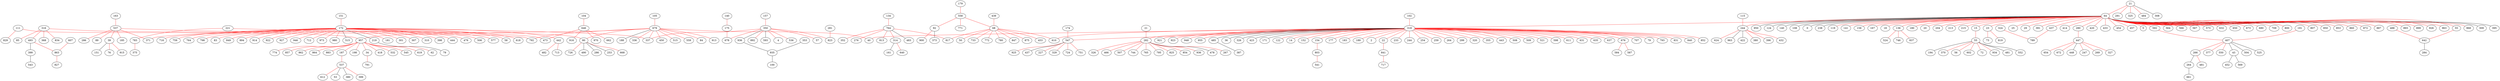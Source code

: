 strict graph "" {
	graph ["edge"="{'color': ''}",
		file="tmp_workspace/layers/EU_core_Layer_3_drawing.dot",
		"graph"="{'edge': '{}', 'file': 'tmp_workspace/layers/EU_core_Layer_3_drawing.dot', 'graph': \"{'file': 'tmp_workspace/layers/EU_core_Layer_\
2_drawing_improved.dot'}\", 'node': \"{'height': '', 'level': '', 'pos': '', 'width': ''}\"}",
		"node"="{'height': '', 'label': '\\N', 'level': '', 'pos': '', 'width': ''}"
	];
	node [label="\N"];
	10	 [height=0.05,
		label=21,
		level=1,
		pos="-2692.729999999995,-750.3499999999949",
		width=0.05];
	13	 [height=0.05,
		label=64,
		level=1,
		pos="-162.0800000000063,-27.659999999997126",
		width=0.05];
	10 -- 13	 [color=red];
	291	 [level=2,
		pos="-3087.47190602623,-1071.0305858189545"];
	10 -- 291	 [color=red];
	325	 [level=2,
		pos="-3199.8691672776017,-712.047578309045"];
	10 -- 325	 [color=red];
	484	 [height=0.05,
		level=1,
		pos="-3179.5735710382955,-897.4572664183842",
		width=0.05];
	10 -- 484	 [color=red];
	265	 [label=308,
		level=3,
		pos="-2744.2088566204916,-244.3785207489779"];
	10 -- 265;
	441	 [height=0.05,
		label=318,
		level=1,
		pos="27.440000000004147,-66.88999999999487",
		width=0.05];
	13 -- 441	 [color=red];
	416	 [height=0.05,
		label=244,
		level=1,
		pos="-109.07000000000244,-202.5799999999963",
		width=0.05];
	13 -- 416	 [color=red];
	119	 [level=2,
		pos="-77.00000000000364,-78.4899999999925"];
	13 -- 119	 [color=red];
	136	 [height=0.05,
		level=1,
		pos="-312.7000000000053,-168.61999999999716",
		width=0.05];
	13 -- 136	 [color=red];
	141	 [level=2,
		pos="2.1399999999985084,25.290000000000873"];
	13 -- 141	 [color=red];
	15	 [height=0.05,
		level=1,
		pos="-59.8900000000076,153.8800000000001",
		width=0.05];
	13 -- 15	 [color=red];
	158	 [height=0.05,
		level=1,
		pos="-199.93000000000302,215.63000000000557",
		width=0.05];
	13 -- 158	 [color=red];
	167	 [level=2,
		pos="-74.28000000000975,-157.16999999998825"];
	13 -- 167	 [color=red];
	18	 [level=2,
		pos="-222.72000000000025,-173.78999999999542"];
	13 -- 18	 [color=red];
	180	 [height=0.05,
		level=1,
		pos="-542.0300000000016,-201.73999999999432",
		width=0.05];
	13 -- 180	 [color=red];
	20	 [level=2,
		pos="-183.5,183.2200000000039"];
	13 -- 20	 [color=red];
	204	 [level=2,
		pos="-117.89999999999873,172.62000000000353"];
	13 -- 204	 [color=red];
	213	 [level=2,
		pos="-622.5248168889898,188.3209739178144"];
	13 -- 213	 [color=red];
	215	 [level=2,
		pos="-165.87000000000808,-183.849999999994"];
	13 -- 215	 [color=red];
	23	 [level=2,
		pos="-549.859999999996,42.24000000000251"];
	13 -- 23	 [color=red];
	25	 [level=2,
		pos="-58.79000000000269,-137.96999999999753"];
	13 -- 25	 [color=red];
	280	 [height=0.05,
		level=1,
		pos="-64.35999999999513,132.35999999999967",
		width=0.05];
	13 -- 280	 [color=red];
	29	 [level=2,
		pos="-72.51000000000658,-61.49999999999818"];
	13 -- 29	 [color=red];
	391	 [level=2,
		pos="-503.4474673897924,349.33530859455186"];
	13 -- 391	 [color=red];
	414	 [level=2,
		pos="-11.4399999999996,1.6900000000041473"];
	13 -- 414	 [color=red];
	420	 [height=0.05,
		level=1,
		pos="-234.62999999999465,-179.80999999999767",
		width=0.05];
	13 -- 420	 [color=red];
	433	 [level=2,
		pos="-0.7300000000013824,125.00000000000546"];
	13 -- 433	 [color=red];
	437	 [height=0.05,
		level=1,
		pos="-933.0599999999986,222.34999999999673",
		width=0.05];
	13 -- 437	 [color=red];
	454	 [height=0.05,
		level=1,
		pos="-113.41999999999825,-161.94999999999618",
		width=0.05];
	13 -- 454	 [color=red];
	457	 [level=2,
		pos="34.02999999999611,110.350000000004"];
	13 -- 457	 [color=red];
	5	 [height=0.05,
		level=1,
		pos="-46.8299999999972,-35.09999999999491",
		width=0.05];
	13 -- 5	 [color=red];
	55	 [height=0.05,
		level=1,
		pos="59.5399999999936,122.02000000000226",
		width=0.05];
	13 -- 55	 [color=red];
	564	 [level=2,
		pos="-34.10000000000309,102.34000000000378"];
	13 -- 564	 [color=red];
	566	 [height=0.05,
		level=1,
		pos="-414.5400000000018,-43.59999999999127",
		width=0.05];
	13 -- 566	 [color=red];
	567	 [level=2,
		pos="-37.400000000002365,-20.089999999998327"];
	13 -- 567	 [color=red];
	573	 [height=0.05,
		level=1,
		pos="-604.7830940276889,222.6821279623831",
		width=0.05];
	13 -- 573	 [color=red];
	592	 [height=0.05,
		level=1,
		pos="-3627.330000000001,852.8700000000044",
		width=0.05];
	13 -- 592	 [color=red];
	632	 [level=2,
		pos="-8.93999999999778,43.340000000001055"];
	13 -- 632	 [color=red];
	650	 [height=0.05,
		level=1,
		pos="-303.81999999999516,266.1700000000046",
		width=0.05];
	13 -- 650	 [color=red];
	673	 [level=2,
		pos="-159.3100000000004,-183.02999999999338"];
	13 -- 673	 [color=red];
	680	 [level=2,
		pos="-82.01000000000113,-151.5899999999965"];
	13 -- 680	 [color=red];
	709	 [level=2,
		pos="-111.60000000000127,167.52000000000407"];
	13 -- 709	 [color=red];
	800	 [level=2,
		pos="-0.5,50.67999999999756"];
	13 -- 800	 [color=red];
	807	 [level=2,
		pos="-367.59000000000106,347.88000000000466"];
	13 -- 807	 [color=red];
	850	 [level=2,
		pos="6.179999999990287,24.460000000006403"];
	13 -- 850	 [color=red];
	853	 [level=2,
		pos="-505.82000000000335,-67.31999999999152"];
	13 -- 853	 [color=red];
	860	 [height=0.05,
		level=1,
		pos="-478.52907081643315,370.4821807267327",
		width=0.05];
	13 -- 860	 [color=red];
	872	 [height=0.05,
		level=1,
		pos="-442.85000000000855,244.07000000000426",
		width=0.05];
	13 -- 872	 [color=red];
	887	 [level=2,
		pos="-49.18000000000302,-66.51999999999589"];
	13 -- 887	 [color=red];
	893	 [level=2,
		pos="-562.4099999999999,240.32999999999993"];
	13 -- 893	 [color=red];
	899	 [level=2,
		pos="-78.86999999999898,-107.5999999999949"];
	13 -- 899	 [color=red];
	926	 [level=2,
		pos="-354.35999999999785,-187.97999999999865"];
	13 -- 926	 [color=red];
	963	 [level=2,
		pos="-25.859999999993306,-3.3299999999999272"];
	13 -- 963	 [color=red];
	968	 [level=2,
		pos="-632.5332919869152,-220.87208697463797"];
	13 -- 968	 [color=red];
	393	 [label=309,
		level=3,
		pos="-462.41940144078865,-438.09081565180526"];
	13 -- 393;
	107	 [label=395,
		level=3,
		pos="-192.16541628279174,-169.64450500940075"];
	13 -- 107;
	944	 [label=950,
		level=3,
		pos="-142.55462674704995,308.9355921905799"];
	13 -- 944;
	796	 [label=124,
		level=3,
		pos="-313.29891220440584,457.9221774799162"];
	13 -- 796;
	693	 [label=140,
		level=3,
		pos="-137.01833441655617,-186.96396986288528"];
	13 -- 693;
	969	 [label=108,
		level=3,
		pos="-592.3537342929865,-298.808896497825"];
	13 -- 969;
	752	 [label=0,
		level=3,
		pos="-79.4341908743163,177.53320113947848"];
	13 -- 752;
	214	 [label=238,
		level=3,
		pos="-669.8188179618925,1.640225751394457"];
	13 -- 214;
	102	 [height=0.05,
		level=1,
		pos="85.39999999999418,116.36000000000786",
		width=0.05];
	102 -- 441	 [color=red];
	122	 [height=0.05,
		level=1,
		pos="-69.05999999999676,-196.27999999999884",
		width=0.05];
	441 -- 122	 [color=red];
	14	 [height=0.05,
		level=1,
		pos="200.51999999999862,-18.64999999999509",
		width=0.05];
	441 -- 14	 [color=red];
	152	 [height=0.05,
		level=1,
		pos="364.26999999999407,-390.429999999993",
		width=0.05];
	441 -- 152	 [color=red];
	154	 [height=0.05,
		level=1,
		pos="2413.5899999999983,-335.0999999999922",
		width=0.05];
	441 -- 154	 [color=red];
	851	 [height=0.05,
		label=547,
		level=1,
		pos="136.33000000000447,165.92000000000917",
		width=0.05];
	441 -- 851	 [color=red];
	177	 [height=0.05,
		level=1,
		pos="209.88999999999396,-9.949999999994361",
		width=0.05];
	441 -- 177	 [color=red];
	183	 [height=0.05,
		level=1,
		pos="306.0899999999947,-216.03999999999542",
		width=0.05];
	441 -- 183	 [color=red];
	189	 [height=0.05,
		level=1,
		pos="-63.25000000000273,-103.32999999999811",
		width=0.05];
	441 -- 189	 [color=red];
	2	 [level=2,
		pos="97.13000000000011,68.02000000000407"];
	441 -- 2	 [color=red];
	769	 [height=0.05,
		label=282,
		level=1,
		pos="-55.67999999999756,-3116.189999999995",
		width=0.05];
	441 -- 769	 [color=red];
	22	 [height=0.05,
		level=1,
		pos="68.65999999999985,-357.64999999999964",
		width=0.05];
	441 -- 22	 [color=red];
	233	 [height=0.05,
		level=1,
		pos="58.94999999999891,56.18000000000575",
		width=0.05];
	441 -- 233	 [color=red];
	244	 [level=2,
		pos="-38.7400000000016,-210.2699999999959"];
	441 -- 244	 [color=red];
	254	 [height=0.05,
		level=1,
		pos="269.56999999999516,257.1700000000037",
		width=0.05];
	441 -- 254	 [color=red];
	259	 [level=2,
		pos="-41.40999999999531,-148.92000000000007"];
	441 -- 259	 [color=red];
	264	 [level=2,
		pos="-19.880000000006476,-378.74999999999727"];
	441 -- 264	 [color=red];
	299	 [level=2,
		pos="-39.229999999997744,-73.03999999999542"];
	441 -- 299	 [color=red];
	320	 [level=2,
		pos="337.15814102323594,-470.2904011097724"];
	441 -- 320	 [color=red];
	355	 [height=0.05,
		level=1,
		pos="-56.400000000002365,-79.83999999999924",
		width=0.05];
	441 -- 355	 [color=red];
	40	 [height=0.05,
		level=1,
		pos="321.1899999999987,-213.04999999999382",
		width=0.05];
	441 -- 40	 [color=red];
	443	 [level=2,
		pos="142.01999999999862,7.610000000001492"];
	441 -- 443	 [color=red];
	508	 [height=0.05,
		level=1,
		pos="526.4569528879673,-165.06989216141605",
		width=0.05];
	441 -- 508	 [color=red];
	509	 [height=0.05,
		level=1,
		pos="153.11999999999534,9.040000000000873",
		width=0.05];
	441 -- 509	 [color=red];
	521	 [height=0.05,
		level=1,
		pos="311.76923044708764,-488.57009107353036",
		width=0.05];
	441 -- 521	 [color=red];
	598	 [level=2,
		pos="422.329999999999,-164.90999999999894"];
	441 -- 598	 [color=red];
	610	 [height=0.05,
		level=1,
		pos="77.05999999999858,-692.199999999998",
		width=0.05];
	441 -- 610	 [color=red];
	611	 [level=2,
		pos="-51.56000000000222,-120.42999999999938"];
	441 -- 611	 [color=red];
	631	 [height=0.05,
		level=1,
		pos="-7.630000000007385,-217.38999999999578",
		width=0.05];
	441 -- 631	 [color=red];
	635	 [height=0.05,
		level=1,
		pos="-47.18999999999505,-120.34999999999582",
		width=0.05];
	441 -- 635	 [color=red];
	637	 [height=0.05,
		level=1,
		pos="142.6199999999999,53.63000000000375",
		width=0.05];
	441 -- 637	 [color=red];
	676	 [height=0.05,
		level=1,
		pos="203.0400000000045,-485.5599999999977",
		width=0.05];
	441 -- 676	 [color=red];
	707	 [level=2,
		pos="-10.530000000005202,-16.709999999999127"];
	441 -- 707	 [color=red];
	79	 [level=2,
		pos="291.10206107064147,-501.7917452786261"];
	441 -- 79	 [color=red];
	793	 [height=0.05,
		level=1,
		pos="315.87999999999647,-326.1999999999989",
		width=0.05];
	441 -- 793	 [color=red];
	831	 [height=0.05,
		level=1,
		pos="-15.5699999999988,-25.379999999994652",
		width=0.05];
	441 -- 831	 [color=red];
	840	 [height=0.05,
		level=1,
		pos="535.8089938940022,-81.66080030397643",
		width=0.05];
	441 -- 840	 [color=red];
	852	 [level=2,
		pos="257.28999999999814,-56.17999999999847"];
	441 -- 852	 [color=red];
	921	 [height=0.05,
		level=1,
		pos="332.97999999999774,292.45999999999276",
		width=0.05];
	441 -- 921	 [color=red];
	923	 [level=2,
		pos="25.2400000000016,33.98999999999796"];
	441 -- 923	 [color=red];
	948	 [height=0.05,
		level=1,
		pos="-166.6100000000033,-431.5999999999931",
		width=0.05];
	441 -- 948	 [color=red];
	955	 [height=0.05,
		level=1,
		pos="18.439999999994143,6.44999999999618",
		width=0.05];
	441 -- 955	 [color=red];
	983	 [label=485,
		level=3,
		pos="-12.834199609777897,-45.62071808811561"];
	441 -- 983;
	382	 [label=36,
		level=3,
		pos="-4.740801672852285,12.540560089613791"];
	441 -- 382;
	47	 [label=326,
		level=3,
		pos="-58.12725814042369,-62.08768735022386"];
	441 -- 47;
	886	 [label=423,
		level=3,
		pos="-49.68480580067535,-11.038046444576139"];
	441 -- 886;
	98	 [label=171,
		level=3,
		pos="-62.17333977454109,-34.685563656516024"];
	441 -- 98;
	104	 [height=0.05,
		level=1,
		pos="7186.608362178061,10574.7857872971",
		width=0.05];
	646	 [height=0.05,
		level=1,
		pos="7613.549999999994,10298.420000000007",
		width=0.05];
	104 -- 646	 [color=red];
	473	 [height=0.05,
		level=1,
		pos="8361.519999999991,8092.780000000008",
		width=0.05];
	646 -- 473	 [color=red];
	662	 [level=2,
		pos="7633.144056638006,10806.625945890924"];
	646 -- 662	 [color=red];
	916	 [level=2,
		pos="8121.670587119645,10276.724852164672"];
	646 -- 916	 [color=red];
	970	 [level=2,
		pos="7176.0492637341995,10039.093340627502"];
	646 -- 970	 [color=red];
	105	 [height=0.05,
		level=1,
		pos="3141.9942816755092,-2457.372718750834",
		width=0.05];
	616	 [height=0.05,
		label=679,
		level=1,
		pos="3119.7600000000016,-2965.4699999999957",
		width=0.05];
	105 -- 616	 [color=red];
	957	 [height=0.05,
		level=1,
		pos="4812.700000000002,-6730.729999999987",
		width=0.05];
	616 -- 957	 [color=red];
	728	 [height=0.05,
		label=80,
		level=1,
		pos="3003.639999999994,4901.140000000001",
		width=0.05];
	616 -- 728	 [color=red];
	792	 [height=0.05,
		level=1,
		pos="2660.920000000001,-6598.299999999999",
		width=0.05];
	616 -- 792	 [color=red];
	336	 [level=2,
		pos="2658.4122909778403,-3179.515560277286"];
	616 -- 336	 [color=red];
	337	 [height=0.05,
		level=1,
		pos="4159.970000000001,-3123.659999999996",
		width=0.05];
	616 -- 337	 [color=red];
	616 -- 40	 [color=red];
	450	 [height=0.05,
		level=1,
		pos="3455.012496739469,-3347.9134257826454",
		width=0.05];
	616 -- 450	 [color=red];
	515	 [height=0.05,
		level=1,
		pos="2907.18412592625,-2503.4432602368124",
		width=0.05];
	616 -- 515	 [color=red];
	559	 [level=2,
		pos="2874.883604187091,-3411.219662106536"];
	616 -- 559	 [color=red];
	84	 [level=2,
		pos="2931.1403969110124,-2493.1566973872405"];
	616 -- 84	 [color=red];
	913	 [level=2,
		pos="2827.851256179456,-3381.939081416044"];
	616 -- 913	 [color=red];
	45	 [label=188,
		level=3,
		pos="3512.6261902318356,-2642.4942004930663"];
	616 -- 45;
	111	 [level=2,
		pos="3657.6499999999987,-6864.889999999996"];
	829	 [level=2,
		pos="3361.721542674734,-7278.512483237434"];
	111 -- 829	 [color=red];
	111 -- 957	 [color=red];
	187	 [level=2,
		pos="4583.239999999994,-8579.409999999996"];
	957 -- 187	 [color=red];
	198	 [level=2,
		pos="4932.413358404372,-6236.436643465669"];
	957 -- 198	 [color=red];
	34	 [level=2,
		pos="6186.879999999994,-5228.459999999992"];
	957 -- 34	 [color=red];
	418	 [level=2,
		pos="4967.10033530863,-6246.150030386097"];
	957 -- 418	 [color=red];
	532	 [level=2,
		pos="5317.272847873001,-6666.984790895724"];
	957 -- 532	 [color=red];
	545	 [height=0.05,
		level=1,
		pos="5120.472583290103,-7135.616709425418",
		width=0.05];
	957 -- 545	 [color=red];
	619	 [level=2,
		pos="5129.33521470121,-6332.735840111257"];
	957 -- 619	 [color=red];
	62	 [level=2,
		pos="4742.859506081511,-6226.964661867601"];
	957 -- 62	 [color=red];
	774	 [level=2,
		pos="5307.484118082975,-6613.061452854754"];
	957 -- 774	 [color=red];
	857	 [level=2,
		pos="4521.837693905136,-7147.930586513947"];
	957 -- 857	 [color=red];
	862	 [height=0.05,
		level=1,
		pos="5290.7235717779195,-6904.36949815377",
		width=0.05];
	957 -- 862	 [color=red];
	864	 [height=0.05,
		level=1,
		pos="5255.899352063643,-6980.19251186256",
		width=0.05];
	957 -- 864	 [color=red];
	883	 [height=0.05,
		level=1,
		pos="4958.701768815555,-7217.906245312857",
		width=0.05];
	957 -- 883	 [color=red];
	115	 [height=0.05,
		level=1,
		pos="-446.78948913715396,-582.8466921403378",
		width=0.05];
	115 -- 416	 [color=red];
	380	 [level=2,
		pos="-462.0610000518321,-568.714626028217"];
	416 -- 380	 [color=red];
	396	 [level=2,
		pos="-364.8601162870582,-642.1577825416875"];
	416 -- 396	 [color=red];
	432	 [level=2,
		pos="-403.3403531628422,-617.3837725766612"];
	416 -- 432	 [color=red];
	624	 [height=0.05,
		level=1,
		pos="-427.4888932193417,-599.1485551520493",
		width=0.05];
	416 -- 624	 [color=red];
	383	 [label=963,
		level=3,
		pos="-53.221300394634454,-209.1088597705093"];
	416 -- 383;
	195	 [label=422,
		level=3,
		pos="-223.36031597552756,-175.04285604475444"];
	416 -- 195;
	524	 [level=2,
		pos="-700.2344405901623,-497.9743196177758"];
	136 -- 524	 [color=red];
	746	 [level=2,
		pos="-663.1459706222149,-537.1913393212651"];
	136 -- 746	 [color=red];
	837	 [height=0.05,
		level=1,
		pos="-685.7009880351313,-514.3474554027111",
		width=0.05];
	136 -- 837	 [color=red];
	799	 [height=0.05,
		label=55,
		level=1,
		pos="-2230.569999999998,4941.990000000001",
		width=0.05];
	15 -- 799	 [color=red];
	73	 [level=2,
		pos="-1058.031887603307,62.69832701136164"];
	23 -- 73	 [color=red];
	819	 [level=2,
		pos="-1054.4981819773907,-20.985910708865546"];
	23 -- 819	 [color=red];
	222	 [label=447,
		level=2,
		pos="52.13999999999487,264.5400000000036"];
	280 -- 222	 [color=red];
	789	 [level=2,
		pos="-3432.600000000003,1466.5300000000007"];
	437 -- 789	 [color=red];
	788	 [height=0.05,
		label=642,
		level=1,
		pos="444.3499999999958,1893.5900000000001",
		width=0.05];
	55 -- 788	 [color=red];
	246	 [label=407,
		level=2,
		pos="-5730.229999999995,1074.6400000000049"];
	592 -- 246	 [color=red];
	134	 [height=0.05,
		level=1,
		pos="-15545.240473518246,-8706.536529883124",
		width=0.05];
	634	 [height=0.05,
		label=764,
		level=1,
		pos="-15052.749999999982,-8579.609999999999",
		width=0.05];
	134 -- 634	 [color=red];
	276	 [height=0.05,
		level=1,
		pos="-14945.543116120156,-9076.765805098556",
		width=0.05];
	634 -- 276	 [color=red];
	352	 [level=2,
		pos="-15346.153579757412,-8164.192679850801"];
	634 -- 352	 [color=red];
	787	 [height=0.05,
		label=314,
		level=1,
		pos="-18510.069999999967,-8133.199999999997",
		width=0.05];
	634 -- 787	 [color=red];
	813	 [height=0.05,
		level=1,
		pos="-15359.336162048146,-8985.395824955716",
		width=0.05];
	634 -- 813	 [color=red];
	817	 [height=0.05,
		level=1,
		pos="-7746.239999999997,-7406.80999999999",
		width=0.05];
	634 -- 817	 [color=red];
	252	 [label=483,
		level=3,
		pos="-14855.469788488903,-8110.8480896013825"];
	634 -- 252;
	140	 [level=2,
		pos="10589.21027154977,-1829.3717149510042"];
	175	 [level=2,
		pos="10198.24,-2154.6400000000012"];
	140 -- 175	 [color=red];
	678	 [level=2,
		pos="9420.99,-2868.899999999996"];
	175 -- 678	 [color=red];
	370	 [level=2,
		pos="-2535.828859560249,5348.775249430693"];
	799 -- 370	 [color=red];
	56	 [level=2,
		pos="-2735.941142169081,4999.062052329775"];
	799 -- 56	 [color=red];
	602	 [height=0.05,
		level=1,
		pos="-2253.6059423316656,5450.051566992927",
		width=0.05];
	799 -- 602	 [color=red];
	72	 [level=2,
		pos="-2605.0932061886006,4597.9121330561575"];
	799 -- 72	 [color=red];
	934	 [level=2,
		pos="-1805.319948669147,5220.951653883692"];
	799 -- 934	 [color=red];
	723	 [label=481,
		level=3,
		pos="-1742.1164555529472,4800.320153485194"];
	799 -- 723;
	445	 [label=552,
		level=3,
		pos="-2332.1346910905127,4443.6509346859275"];
	799 -- 445;
	613	 [label=194,
		level=3,
		pos="-1999.1272642830031,5394.860257996978"];
	799 -- 613;
	151	 [height=0.05,
		level=1,
		pos="5482.7893846885545,473.1025575663322",
		width=0.05];
	346	 [height=0.05,
		label=172,
		level=1,
		pos="5152.330000000002,86.5099999999984",
		width=0.05];
	151 -- 346	 [color=red];
	181	 [height=0.05,
		level=1,
		pos="5045.475667429242,583.7416986127008",
		width=0.05];
	346 -- 181	 [color=red];
	301	 [level=2,
		pos="5532.247800342847,-251.60192743982185"];
	346 -- 301	 [color=red];
	307	 [level=2,
		pos="4951.219539905029,553.6414518792358"];
	346 -- 307	 [color=red];
	310	 [level=2,
		pos="4646.507280665683,33.589426499229596"];
	346 -- 310	 [color=red];
	346 -- 337	 [color=red];
	371	 [height=0.05,
		level=1,
		pos="5161.439999999988,4100.069999999996",
		width=0.05];
	346 -- 371	 [color=red];
	398	 [level=2,
		pos="4878.341641122244,-341.9612238807767"];
	346 -- 398	 [color=red];
	442	 [level=2,
		pos="7874.380000000005,-198.49999999999454"];
	346 -- 442	 [color=red];
	444	 [level=2,
		pos="5302.392079380637,-399.4309252433646"];
	346 -- 444	 [color=red];
	479	 [height=0.05,
		level=1,
		pos="5129.119060017686,-421.5436022503481",
		width=0.05];
	346 -- 479	 [color=red];
	506	 [height=0.05,
		level=1,
		pos="4855.638893099099,499.58577704379104",
		width=0.05];
	346 -- 506	 [color=red];
	577	 [height=0.05,
		level=1,
		pos="5644.759859183051,-40.65148897908854",
		width=0.05];
	346 -- 577	 [color=red];
	58	 [height=0.05,
		level=1,
		pos="4753.1912969502955,401.7012216769577",
		width=0.05];
	346 -- 58	 [color=red];
	618	 [level=2,
		pos="4736.106805401141,378.7692389854154"];
	346 -- 618	 [color=red];
	712	 [level=2,
		pos="5341.349202502781,558.6635254338654"];
	346 -- 712	 [color=red];
	716	 [level=2,
		pos="5058.919977769694,586.4417735865043"];
	346 -- 716	 [color=red];
	759	 [height=0.05,
		level=1,
		pos="5626.979262718496,269.17167604400527",
		width=0.05];
	346 -- 759	 [color=red];
	764	 [height=0.05,
		level=1,
		pos="5310.7501647585805,569.7907278303979",
		width=0.05];
	346 -- 764	 [color=red];
	798	 [height=0.05,
		level=1,
		pos="5641.4510142165,225.8579240829924",
		width=0.05];
	346 -- 798	 [color=red];
	83	 [level=2,
		pos="5100.818153842365,-419.45812172294944"];
	346 -- 83	 [color=red];
	849	 [height=0.05,
		level=1,
		pos="5493.7789217268655,-290.4115360601983",
		width=0.05];
	346 -- 849	 [color=red];
	894	 [level=2,
		pos="5183.164955909601,594.1579252281717"];
	346 -- 894	 [color=red];
	914	 [level=2,
		pos="5518.260463976858,439.712641592751"];
	346 -- 914	 [color=red];
	922	 [height=0.05,
		level=1,
		pos="4860.317684381189,-329.8864673497553",
		width=0.05];
	346 -- 922	 [color=red];
	927	 [height=0.05,
		level=1,
		pos="4650.510611186894,169.18110441777503",
		width=0.05];
	346 -- 927	 [color=red];
	946	 [height=0.05,
		level=1,
		pos="5269.404131953591,-408.41510354772976",
		width=0.05];
	346 -- 946	 [color=red];
	973	 [level=2,
		pos="4673.764954208316,-85.63153316622584"];
	346 -- 973	 [color=red];
	980	 [level=2,
		pos="4758.93172630998,-235.81748680825774"];
	346 -- 980	 [color=red];
	108	 [label=515,
		level=3,
		pos="5601.0756201922995,-152.83197052052324"];
	346 -- 108;
	224	 [label=219,
		level=3,
		pos="4257.138283362412,452.10800579535044"];
	346 -- 224;
	803	 [level=2,
		pos="2646.8199999999997,1465.640000000003"];
	154 -- 803	 [color=red];
	541	 [level=2,
		pos="2667.69094889838,1973.7951081967985"];
	803 -- 541	 [color=red];
	157	 [level=2,
		pos="8492.581289052943,-3671.569236813383"];
	651	 [height=0.05,
		label=350,
		level=1,
		pos="8790.390000000003,-4083.8399999999892",
		width=0.05];
	157 -- 651	 [color=red];
	651 -- 678	 [color=red];
	823	 [level=2,
		pos="9703.369999999995,-5263.759999999998"];
	651 -- 823	 [color=red];
	651 -- 337	 [color=red];
	4	 [level=2,
		pos="8359.182696817434,-4353.501773665504"];
	651 -- 4	 [color=red];
	536	 [height=0.05,
		level=1,
		pos="9289.034860657352,-4183.892553362855",
		width=0.05];
	651 -- 536	 [color=red];
	57	 [level=2,
		pos="9268.791242336269,-3911.2437606854155"];
	651 -- 57	 [color=red];
	892	 [level=2,
		pos="8723.467020466609,-4588.001209639117"];
	651 -- 892	 [color=red];
	828	 [label=593,
		level=3,
		pos="8753.089642947361,-3576.6261458337594"];
	651 -- 828;
	486	 [label=936,
		level=3,
		pos="8144.221948002485,-5087.6329976603665"];
	651 -- 486;
	163	 [level=2,
		pos="6505.189591945924,6110.578482018463"];
	537	 [height=0.05,
		level=1,
		pos="6989.699999999993,5955.9599999999955",
		width=0.05];
	163 -- 537	 [color=red];
	185	 [level=2,
		pos="7451.553407906207,5743.0077985560265"];
	537 -- 185	 [color=red];
	286	 [height=0.05,
		level=1,
		pos="7023.643611159027,6463.4095460199915",
		width=0.05];
	537 -- 286	 [color=red];
	537 -- 371	 [color=red];
	537 -- 473	 [color=red];
	648	 [label=39,
		level=2,
		pos="5893.67000000001,7361.730000000014"];
	537 -- 648	 [color=red];
	89	 [level=2,
		pos="6493.374169465752,5844.974052966547"];
	537 -- 89	 [color=red];
	174	 [height=0.05,
		level=1,
		pos="380.23303731989677,612.2030031275617",
		width=0.05];
	174 -- 851	 [color=red];
	227	 [height=0.05,
		level=1,
		pos="288.92413417251316,651.0717708001973",
		width=0.05];
	851 -- 227	 [color=red];
	329	 [height=0.05,
		level=1,
		pos="317.49080628854426,641.1441289742249",
		width=0.05];
	851 -- 329	 [color=red];
	724	 [level=2,
		pos="267.3832139843817,657.3284508825525"];
	851 -- 724	 [color=red];
	751	 [level=2,
		pos="417.3707701730467,589.798869483921"];
	851 -- 751	 [color=red];
	925	 [height=0.05,
		level=1,
		pos="350.1766761826401,627.3599306302644",
		width=0.05];
	851 -- 925	 [color=red];
	782	 [label=437,
		level=3,
		pos="180.45951896029692,141.14975181960654"];
	851 -- 782;
	179	 [level=2,
		pos="-449.07966394350393,-9993.547844130193"];
	558	 [height=0.05,
		level=1,
		pos="15.23000000000502,-10201.089999999986",
		width=0.05];
	179 -- 558	 [color=red];
	68	 [height=0.05,
		level=1,
		pos="358.93999999999687,-6961.509999999998",
		width=0.05];
	558 -- 68	 [color=red];
	771	 [height=0.05,
		level=1,
		pos="-447.6166372268941,-10411.874726444212",
		width=0.05];
	558 -- 771	 [color=red];
	908	 [label=92,
		level=2,
		pos="-235.28999999999178,-10982.229999999992"];
	558 -- 908	 [color=red];
	96	 [label=537,
		level=2,
		pos="4970.630000000007,-9729.91"];
	187 -- 96	 [color=red];
	399	 [level=2,
		pos="5428.560785265944,-9951.17139835077"];
	96 -- 399	 [color=red];
	612	 [level=2,
		pos="4880.172604899765,-10230.384445067972"];
	96 -- 612	 [color=red];
	74	 [label=53,
		level=3,
		pos="4463.400571827073,-9766.997972306044"];
	96 -- 74;
	408	 [label=380,
		level=3,
		pos="5352.064310503959,-9393.50982570636"];
	96 -- 408;
	191	 [level=2,
		pos="-6206.118399503119,1254.048588737475"];
	191 -- 246	 [color=red];
	197	 [label=266,
		level=2,
		pos="-5984.710000000004,2296.1200000000035"];
	246 -- 197	 [color=red];
	377	 [level=2,
		pos="-6152.103237271233,790.5974289499923"];
	246 -- 377	 [color=red];
	550	 [level=2,
		pos="-5680.928509773113,568.4517212382141"];
	246 -- 550	 [color=red];
	401	 [label=43,
		level=3,
		pos="-4929.482943915372,1960.042555759851"];
	246 -- 401;
	490	 [label=504,
		level=3,
		pos="-5372.044791574664,713.585202275729"];
	246 -- 490;
	137	 [label=525,
		level=3,
		pos="-5947.116158012931,614.620864575397"];
	246 -- 137;
	481	 [level=2,
		pos="-6209.123201336542,2752.5144845857644"];
	197 -- 481	 [color=red];
	580	 [label=264,
		level=3,
		pos="-3860.4628867546444,3026.5673185081496"];
	197 -- 580;
	889	 [label=661,
		level=3,
		pos="-3379.542065315371,3192.0133036531224"];
	580 -- 889;
	21	 [level=2,
		pos="-324.9011429808624,-3547.6725450310687"];
	21 -- 769	 [color=red];
	267	 [height=0.05,
		level=1,
		pos="-531.0649316910033,-3296.9284220788486",
		width=0.05];
	769 -- 267	 [color=red];
	326	 [level=2,
		pos="-556.753418204858,-3029.111644119139"];
	769 -- 326	 [color=red];
	466	 [level=2,
		pos="-419.56406324347887,-3471.5005669858783"];
	769 -- 466	 [color=red];
	507	 [height=0.05,
		level=1,
		pos="-343.5176312615432,-3535.483105743648",
		width=0.05];
	769 -- 507	 [color=red];
	744	 [level=2,
		pos="-172.13956445172573,-3611.260076193386"];
	769 -- 744	 [color=red];
	765	 [level=2,
		pos="-563.318146118333,-3147.1855335484847"];
	769 -- 765	 [color=red];
	795	 [level=2,
		pos="-146.49671938876082,-3616.59936639303"];
	769 -- 795	 [color=red];
	825	 [level=2,
		pos="-233.46777656217543,-2639.6937072552423"];
	769 -- 825	 [color=red];
	854	 [height=0.05,
		level=1,
		pos="-487.6567733561754,-3384.6174162137663",
		width=0.05];
	769 -- 854	 [color=red];
	936	 [height=0.05,
		level=1,
		pos="-496.8648549013274,-3369.1981704216405",
		width=0.05];
	769 -- 936	 [color=red];
	182	 [label=478,
		level=3,
		pos="164.35031827819785,-3139.0206504133785"];
	769 -- 182;
	841	 [level=2,
		pos="614.8300000000008,-3534.1499999999924"];
	22 -- 841	 [color=red];
	717	 [level=2,
		pos="827.8044087335727,-3995.9931678816893"];
	841 -- 717	 [color=red];
	221	 [height=0.05,
		level=1,
		pos="1551.6299999999947,7003.549999999997",
		width=0.05];
	221 -- 728	 [color=red];
	783	 [level=2,
		pos="990.3799999999992,7622.450000000004"];
	221 -- 783	 [color=red];
	668	 [level=2,
		pos="3429.9639081053947,5178.457752536967"];
	728 -- 668	 [color=red];
	726	 [height=0.05,
		level=1,
		pos="3073.305613759442,5404.929552049203",
		width=0.05];
	728 -- 726	 [color=red];
	113	 [label=490,
		level=3,
		pos="2519.2350238704907,4746.191525998508"];
	728 -- 113;
	333	 [label=286,
		level=3,
		pos="3452.461382905519,4661.940132229996"];
	728 -- 333;
	496	 [label=253,
		level=3,
		pos="2522.2346281519913,5065.170724104671"];
	728 -- 496;
	375	 [level=2,
		pos="678.1933147289938,8023.943068475561"];
	783 -- 375	 [color=red];
	247	 [level=2,
		pos="-102.32446776549443,749.0995305969573"];
	222 -- 247	 [color=red];
	269	 [level=2,
		pos="-144.7959325640205,733.4466527141205"];
	222 -- 269	 [color=red];
	327	 [level=2,
		pos="46.342905066454215,773.090493249934"];
	222 -- 327	 [color=red];
	654	 [level=2,
		pos="-28.710269868921046,766.6559670400285"];
	222 -- 654	 [color=red];
	672	 [level=2,
		pos="-45.90250812386695,763.5839630886261"];
	222 -- 672	 [color=red];
	126	 [label=448,
		level=3,
		pos="86.72491853943302,251.69893346599747"];
	222 -- 126;
	165	 [label=569,
		level=3,
		pos="-4588.398232603261,2337.293705795938"];
	401 -- 165;
	11	 [label=452,
		level=3,
		pos="-4588.420233446972,2337.313596289553"];
	401 -- 11;
	281	 [level=2,
		pos="10009.233302256882,-5670.090962180988"];
	281 -- 823	 [color=red];
	316	 [height=0.05,
		level=1,
		pos="2391.8899999999967,-10479.790000000008",
		width=0.05];
	368	 [level=2,
		pos="2847.563138291346,-10253.91569527694"];
	316 -- 368	 [color=red];
	316 -- 792	 [color=red];
	809	 [height=0.05,
		label=493,
		level=1,
		pos="3828.250000000008,-12135.09",
		width=0.05];
	316 -- 809	 [color=red];
	834	 [height=0.05,
		level=1,
		pos="2020.75983975479,-10827.524977606206",
		width=0.05];
	316 -- 834	 [color=red];
	85	 [height=0.05,
		level=1,
		pos="2344.1252737730147,-10986.12560157556",
		width=0.05];
	316 -- 85	 [color=red];
	863	 [level=2,
		pos="4275.280000000005,-12946.779999999995"];
	809 -- 863	 [color=red];
	230	 [label=399,
		level=3,
		pos="5670.661069617891,-10849.982792878178"];
	809 -- 230;
	324	 [level=2,
		pos="-3937.8737440170958,1524.4580079181505"];
	324 -- 789	 [color=red];
	791	 [level=2,
		pos="6691.076764642157,-5295.114579878575"];
	34 -- 791	 [color=red];
	482	 [level=2,
		pos="8238.836671272475,156.2231952655631"];
	442 -- 482	 [color=red];
	713	 [level=2,
		pos="8374.303351118331,-291.9550881495367"];
	442 -- 713	 [color=red];
	277	 [label=79,
		level=3,
		pos="3786.2796739387027,644.330222060762"];
	224 -- 277;
	439	 [height=0.05,
		level=1,
		pos="31.736463225071986,-7350.862097742384",
		width=0.05];
	439 -- 68	 [color=red];
	68 -- 610	 [color=red];
	453	 [height=0.05,
		level=1,
		pos="699.0628431761587,-7339.628581987422",
		width=0.05];
	68 -- 453	 [color=red];
	50	 [height=0.05,
		level=1,
		pos="-126.93069235821287,-7111.799323645325",
		width=0.05];
	68 -- 50	 [color=red];
	68 -- 817	 [color=red];
	733	 [height=0.05,
		level=1,
		pos="-101.47368353715234,-7177.557333948302",
		width=0.05];
	68 -- 733	 [color=red];
	772	 [height=0.05,
		level=1,
		pos="-23.85871516149456,-7296.356762213891",
		width=0.05];
	68 -- 772	 [color=red];
	780	 [height=0.05,
		level=1,
		pos="-127.39137921033853,-6812.718198848897",
		width=0.05];
	68 -- 780	 [color=red];
	847	 [level=2,
		pos="5.965025355649402,-6595.359924526514"];
	68 -- 847	 [color=red];
	875	 [level=2,
		pos="834.3130285661026,-6780.740272981606"];
	68 -- 875	 [color=red];
	584	 [level=2,
		pos="311.4957922442972,-982.444847447652"];
	676 -- 584	 [color=red];
	587	 [level=2,
		pos="132.4200000000028,-359.0599999999977"];
	676 -- 587	 [color=red];
	350	 [label=387,
		level=3,
		pos="-53.11047336153206,-24.35759169038829"];
	983 -- 350;
	488	 [height=0.05,
		level=1,
		pos="415.45471034361503,2401.3520237178927",
		width=0.05];
	488 -- 788	 [color=red];
	645	 [label=284,
		level=3,
		pos="589.0397267788558,1882.2051460116581"];
	788 -- 645;
	76	 [level=2,
		pos="5389.600170049793,7429.337817805171"];
	648 -- 76	 [color=red];
	915	 [level=2,
		pos="5825.422861847525,7865.713669009648"];
	648 -- 915	 [color=red];
	64	 [label=151,
		level=3,
		pos="6362.4212805698835,7559.035467381228"];
	648 -- 64;
	900	 [level=2,
		pos="-351.969445211364,-11477.248300226946"];
	908 -- 900	 [color=red];
	721	 [label=373,
		level=3,
		pos="-725.3236972815017,-10846.126414363796"];
	908 -- 721;
	607	 [level=2,
		pos="4781.264554500522,-12998.130181122657"];
	607 -- 863	 [color=red];
	827	 [level=2,
		pos="4118.10931500431,-13430.468521956429"];
	863 -- 827	 [color=red];
	640	 [height=0.05,
		level=1,
		pos="-19013.360802832005,-8206.381816587844",
		width=0.05];
	787 -- 640	 [color=red];
	815	 [label=161,
		level=3,
		pos="-18514.134779695134,-7624.632710390799"];
	787 -- 815;
	455	 [label=935,
		level=3,
		pos="7498.209967064858,-6091.494028613728"];
	486 -- 455;
	51	 [label=543,
		level=3,
		pos="6087.754600621782,-10558.966991092222"];
	230 -- 51;
	949	 [label=353,
		level=3,
		pos="7223.011730938176,-6519.1891786063115"];
	949 -- 455;
	292	 [label=100,
		level=3,
		pos="7223.024543639674,-6519.197422601569"];
	455 -- 292;
}
